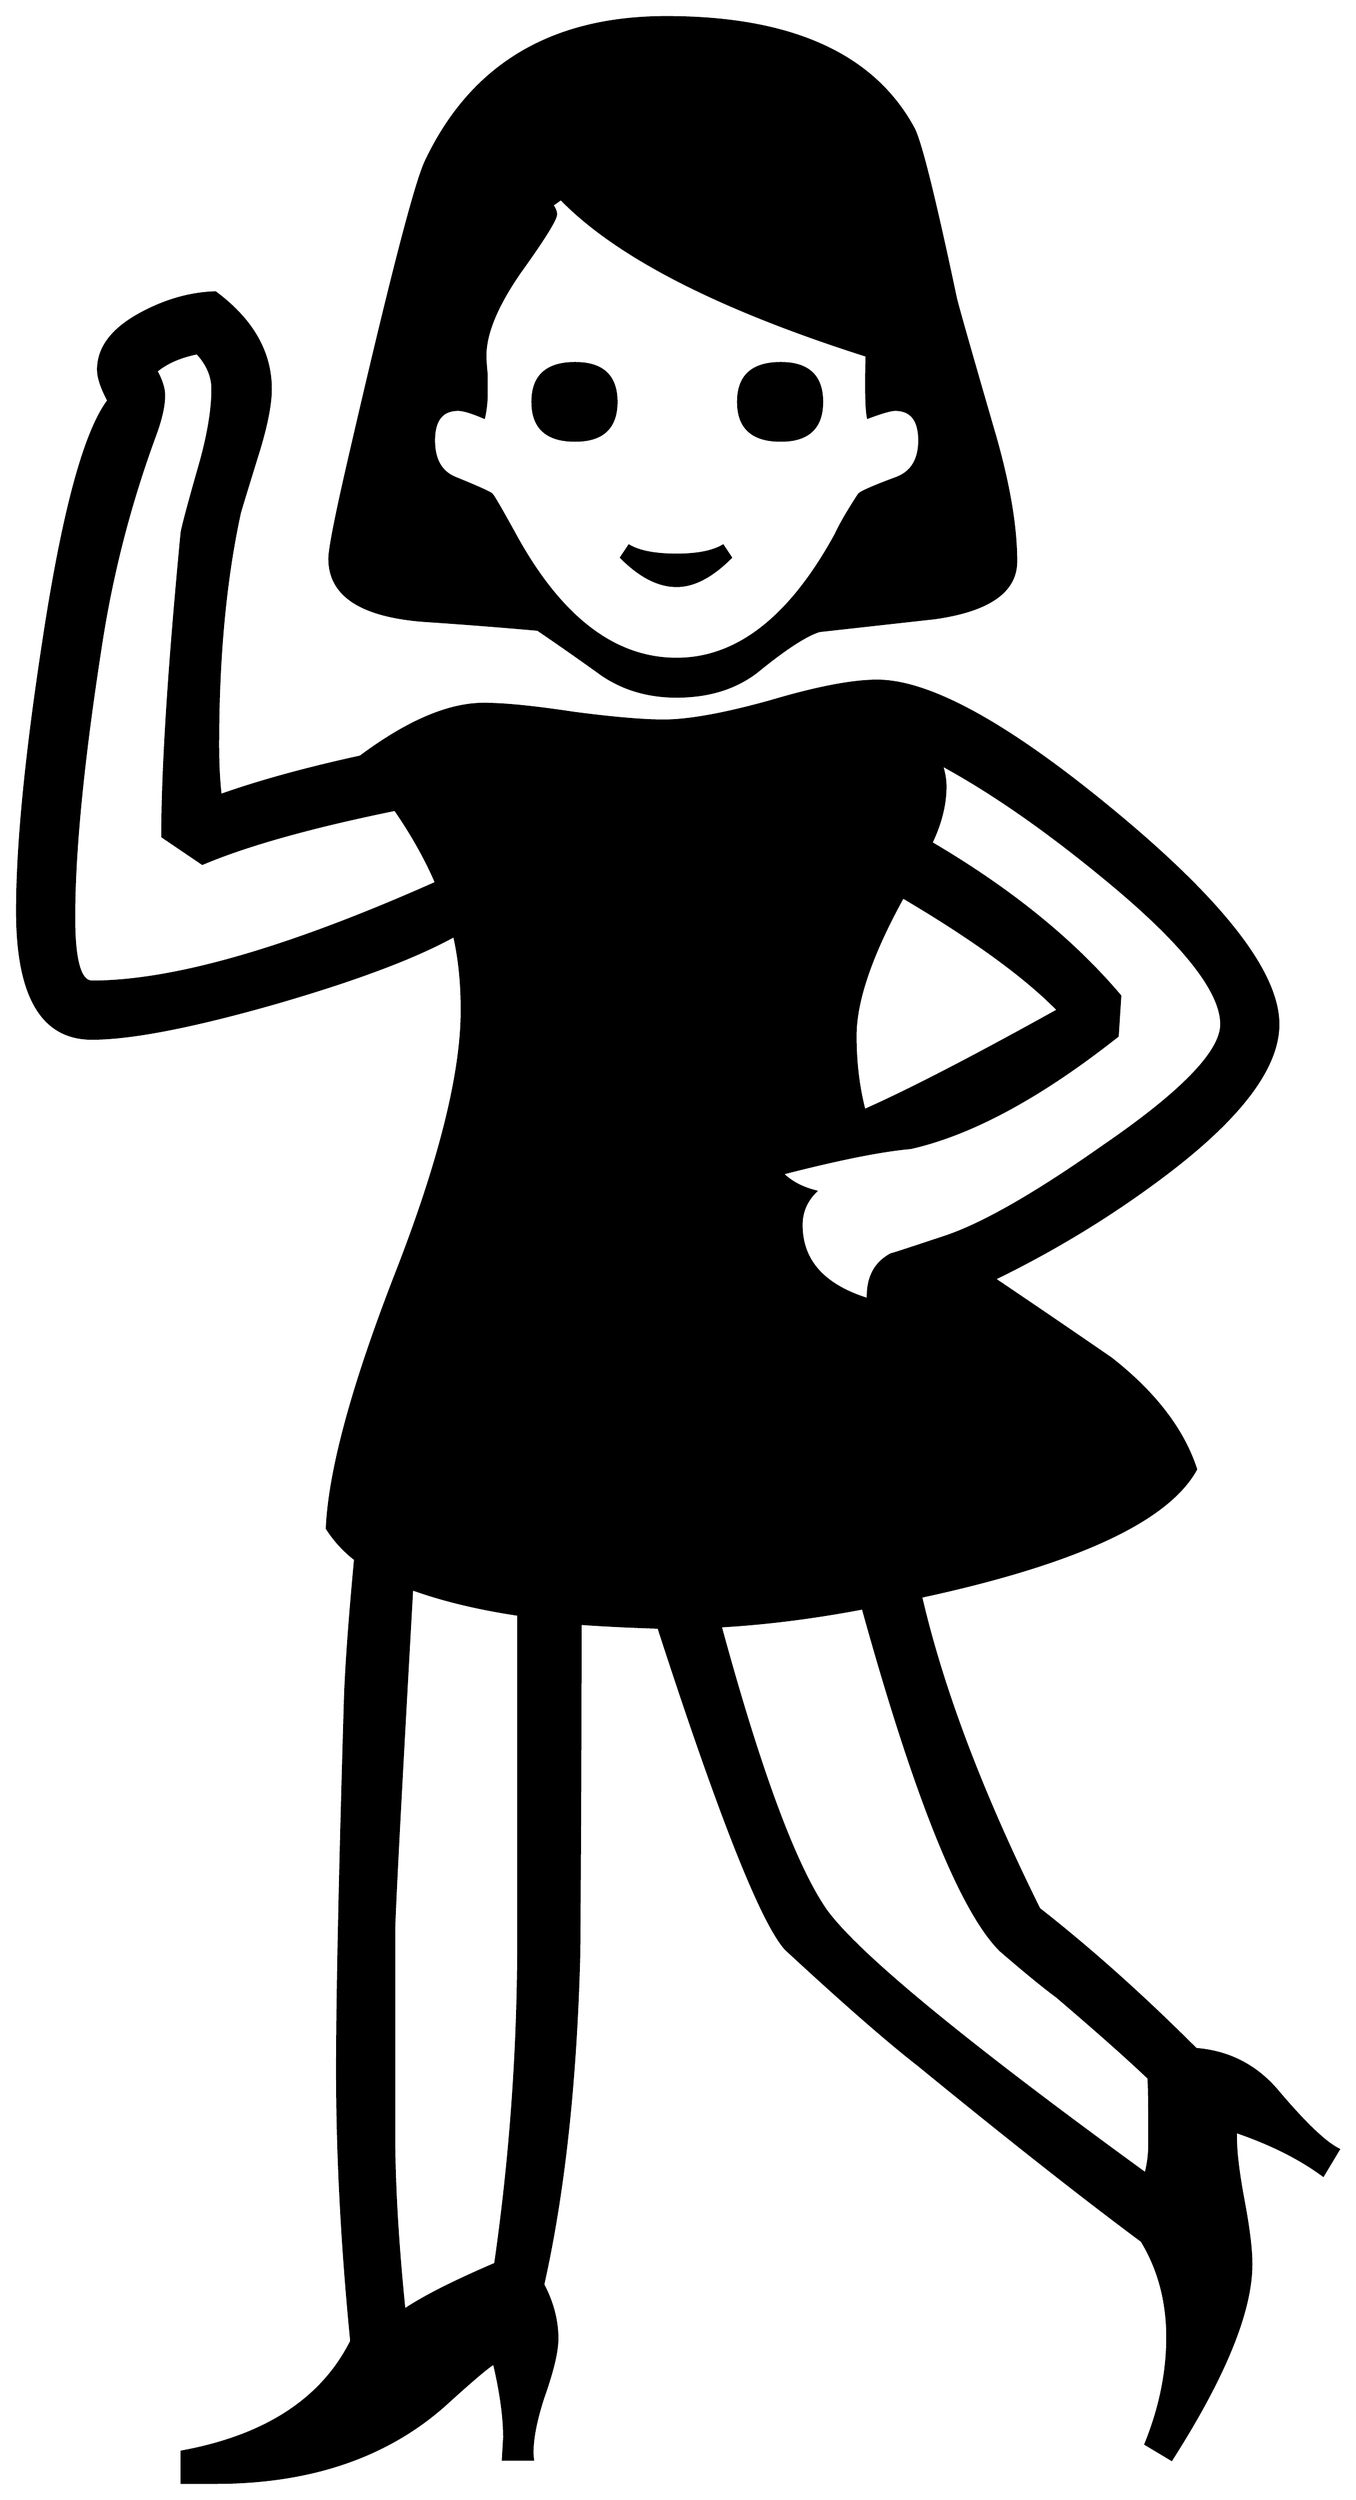 


\begin{tikzpicture}[y=0.80pt, x=0.80pt, yscale=-1.0, xscale=1.0, inner sep=0pt, outer sep=0pt]
\begin{scope}[shift={(100.0,1673.0)},nonzero rule]
  \path[draw=.,fill=.,line width=1.600pt] (889.0,-1085.0) ..
    controls (889.0,-1061.667) and (868.0,-1047.0) ..
    (826.0,-1041.0) .. controls (796.0,-1037.667) and
    (766.0,-1034.333) .. (736.0,-1031.0) .. controls
    (725.333,-1027.667) and (709.0,-1017.0) .. (687.0,-999.0) ..
    controls (670.333,-986.333) and (649.667,-980.0) .. (625.0,-980.0)
    .. controls (603.0,-980.0) and (583.667,-985.667) ..
    (567.0,-997.0) .. controls (550.333,-1009.0) and
    (533.667,-1020.667) .. (517.0,-1032.0) .. controls
    (487.0,-1034.667) and (457.0,-1037.0) .. (427.0,-1039.0) ..
    controls (379.0,-1043.0) and (355.0,-1059.0) ..
    (355.0,-1087.0) .. controls (355.0,-1095.0) and
    (360.667,-1123.333) .. (372.0,-1172.0) .. controls
    (402.667,-1304.667) and (422.0,-1379.333) .. (430.0,-1396.0) ..
    controls (465.333,-1470.667) and (527.667,-1508.0) ..
    (617.0,-1508.0) .. controls (713.667,-1508.0) and
    (777.667,-1479.333) .. (809.0,-1422.0) .. controls
    (814.333,-1412.667) and (825.333,-1368.667) .. (842.0,-1290.0) ..
    controls (843.333,-1284.0) and (853.0,-1250.0) ..
    (871.0,-1188.0) .. controls (883.0,-1147.333) and
    (889.0,-1113.0) .. (889.0,-1085.0) -- cycle(1140.0,150.0) --
    (1128.0,170.0) .. controls (1110.0,156.667) and (1087.333,145.333)
    .. (1060.0,136.0) -- (1060.0,141.0) .. controls
    (1060.0,152.333) and (1062.0,168.667) .. (1066.0,190.0) ..
    controls (1070.0,211.333) and (1072.0,227.667) .. (1072.0,239.0)
    .. controls (1072.0,275.667) and (1051.333,326.333) ..
    (1010.0,391.0) -- (990.0,379.0) .. controls (1001.333,351.0)
    and (1007.0,323.333) .. (1007.0,296.0) .. controls
    (1007.0,268.0) and (1000.333,243.0) .. (987.0,221.0) ..
    controls (940.333,186.333) and (882.333,140.667) .. (813.0,84.0) ..
    controls (789.0,65.333) and (754.667,35.333) .. (710.0,-6.0) ..
    controls (691.333,-26.667) and (658.333,-110.0) .. (611.0,-256.0)
    .. controls (589.0,-256.667) and (568.667,-257.667) ..
    (550.0,-259.0) .. controls (550.0,-173.0) and (549.667,-87.0)
    .. (549.0,-1.0) .. controls (546.333,98.333) and (537.0,183.667)
    .. (521.0,255.0) .. controls (528.333,269.0) and (532.0,283.0)
    .. (532.0,297.0) .. controls (532.0,307.0) and (528.333,322.333)
    .. (521.0,343.0) .. controls (514.333,363.667) and (511.667,379.667)
    .. (513.0,391.0) -- (490.0,391.0) .. controls (490.667,379.667)
    and (491.0,374.0) .. (491.0,374.0) .. controls (491.0,358.0)
    and (488.333,338.667) .. (483.0,316.0) .. controls (479.0,318.0)
    and (466.0,329.0) .. (444.0,349.0) .. controls (398.667,389.0)
    and (339.333,409.0) .. (266.0,409.0) -- (240.0,409.0) --
    (240.0,385.0) .. controls (305.333,373.0) and (349.333,344.333) ..
    (372.0,299.0) .. controls (364.667,224.333) and (361.0,154.0) ..
    (361.0,88.0) .. controls (361.0,33.333) and (363.0,-61.333) ..
    (367.0,-196.0) .. controls (367.667,-221.333) and (370.333,-259.0)
    .. (375.0,-309.0) .. controls (366.333,-315.667) and
    (359.0,-323.667) .. (353.0,-333.0) .. controls (355.0,-378.333)
    and (373.333,-445.333) .. (408.0,-534.0) .. controls
    (441.333,-620.0) and (458.0,-687.333) .. (458.0,-736.0) ..
    controls (458.0,-757.333) and (456.0,-776.667) .. (452.0,-794.0)
    .. controls (422.0,-777.333) and (376.0,-760.0) ..
    (314.0,-742.0) .. controls (248.667,-723.333) and (200.667,-714.0)
    .. (170.0,-714.0) .. controls (131.333,-714.0) and
    (112.0,-747.0) .. (112.0,-813.0) .. controls (112.0,-863.667)
    and (118.667,-932.667) .. (132.0,-1020.0) .. controls
    (147.333,-1122.0) and (164.333,-1185.333) .. (183.0,-1210.0) ..
    controls (177.667,-1220.0) and (175.0,-1228.0) ..
    (175.0,-1234.0) .. controls (175.0,-1251.333) and
    (186.333,-1266.0) .. (209.0,-1278.0) .. controls
    (227.667,-1288.0) and (246.667,-1293.333) .. (266.0,-1294.0) ..
    controls (294.667,-1272.667) and (309.0,-1247.667) ..
    (309.0,-1219.0) .. controls (309.0,-1207.667) and
    (306.0,-1192.0) .. (300.0,-1172.0) .. controls
    (291.333,-1144.0) and (286.333,-1127.667) .. (285.0,-1123.0) ..
    controls (273.667,-1071.0) and (268.0,-1010.667) ..
    (268.0,-942.0) .. controls (268.0,-927.333) and (268.667,-914.333)
    .. (270.0,-903.0) .. controls (300.0,-913.667) and
    (336.333,-923.667) .. (379.0,-933.0) .. controls (415.667,-960.333)
    and (447.667,-974.0) .. (475.0,-974.0) .. controls
    (491.0,-974.0) and (514.333,-971.667) .. (545.0,-967.0) ..
    controls (575.667,-963.0) and (599.0,-961.0) .. (615.0,-961.0)
    .. controls (634.333,-961.0) and (662.0,-966.0) ..
    (698.0,-976.0) .. controls (734.0,-986.667) and (761.667,-992.0)
    .. (781.0,-992.0) .. controls (822.333,-992.0) and
    (884.667,-957.333) .. (968.0,-888.0) .. controls (1051.333,-818.667)
    and (1093.0,-764.333) .. (1093.0,-725.0) .. controls
    (1093.0,-691.667) and (1064.0,-653.0) .. (1006.0,-609.0) ..
    controls (964.667,-577.667) and (920.0,-550.333) .. (872.0,-527.0)
    .. controls (902.667,-506.333) and (933.0,-485.667) ..
    (963.0,-465.0) .. controls (997.0,-438.333) and
    (1019.0,-409.667) .. (1029.0,-379.0) .. controls
    (1007.0,-339.0) and (935.667,-306.0) .. (815.0,-280.0) ..
    controls (831.667,-208.0) and (862.333,-127.0) .. (907.0,-37.0)
    .. controls (947.0,-5.667) and (987.667,30.667) .. (1029.0,72.0)
    .. controls (1054.333,74.0) and (1075.333,84.667) ..
    (1092.0,104.0) .. controls (1113.333,129.333) and (1129.333,144.667)
    .. (1140.0,150.0) -- cycle(814.0,-1179.0) .. controls
    (814.0,-1195.0) and (807.667,-1203.0) .. (795.0,-1203.0) ..
    controls (791.667,-1203.0) and (784.667,-1201.0) ..
    (774.0,-1197.0) .. controls (772.667,-1203.667) and
    (772.333,-1219.667) .. (773.0,-1245.0) .. controls
    (657.667,-1281.667) and (578.333,-1322.333) .. (535.0,-1367.0) --
    (528.0,-1362.0) .. controls (530.0,-1359.333) and
    (531.0,-1357.0) .. (531.0,-1355.0) .. controls
    (531.0,-1351.0) and (521.667,-1336.0) .. (503.0,-1310.0) ..
    controls (485.0,-1284.0) and (476.0,-1262.333) ..
    (476.0,-1245.0) .. controls (476.0,-1241.667) and
    (476.333,-1236.667) .. (477.0,-1230.0) .. controls
    (477.0,-1224.0) and (477.0,-1219.333) .. (477.0,-1216.0) ..
    controls (477.0,-1209.333) and (476.333,-1203.0) ..
    (475.0,-1197.0) .. controls (465.667,-1201.0) and
    (459.0,-1203.0) .. (455.0,-1203.0) .. controls
    (442.333,-1203.0) and (436.0,-1195.0) .. (436.0,-1179.0) ..
    controls (436.0,-1164.333) and (441.333,-1154.667) ..
    (452.0,-1150.0) .. controls (470.0,-1142.667) and
    (479.667,-1138.333) .. (481.0,-1137.0) .. controls
    (482.333,-1135.667) and (488.333,-1125.333) .. (499.0,-1106.0) ..
    controls (534.333,-1041.333) and (576.333,-1009.0) ..
    (625.0,-1009.0) .. controls (672.333,-1009.0) and
    (713.667,-1041.333) .. (749.0,-1106.0) .. controls
    (752.333,-1113.333) and (758.333,-1123.667) .. (767.0,-1137.0) ..
    controls (769.0,-1139.0) and (779.0,-1143.333) ..
    (797.0,-1150.0) .. controls (808.333,-1154.667) and
    (814.0,-1164.333) .. (814.0,-1179.0) -- cycle(1049.0,-725.0)
    .. controls (1049.0,-751.0) and (1019.0,-788.667) ..
    (959.0,-838.0) .. controls (913.0,-876.0) and (870.333,-905.667)
    .. (831.0,-927.0) .. controls (833.0,-921.0) and
    (834.0,-915.333) .. (834.0,-910.0) .. controls (834.0,-896.0)
    and (830.333,-881.333) .. (823.0,-866.0) .. controls
    (884.333,-830.0) and (933.333,-790.333) .. (970.0,-747.0) --
    (968.0,-716.0) .. controls (908.0,-668.667) and (854.333,-639.667)
    .. (807.0,-629.0) .. controls (784.333,-627.0) and
    (751.0,-620.333) .. (707.0,-609.0) .. controls (713.667,-602.333)
    and (722.333,-597.667) .. (733.0,-595.0) .. controls
    (725.667,-587.667) and (722.0,-579.0) .. (722.0,-569.0) ..
    controls (722.0,-541.0) and (739.333,-521.667) .. (774.0,-511.0)
    .. controls (773.333,-527.667) and (779.333,-539.333) ..
    (792.0,-546.0) .. controls (792.667,-546.0) and (806.0,-550.333)
    .. (832.0,-559.0) .. controls (861.333,-568.333) and
    (903.0,-592.0) .. (957.0,-630.0) .. controls (1018.333,-672.0)
    and (1049.0,-703.667) .. (1049.0,-725.0) --
    cycle(922.0,-736.0) .. controls (896.667,-762.0) and
    (856.333,-791.333) .. (801.0,-824.0) .. controls (776.333,-779.333)
    and (764.0,-743.333) .. (764.0,-716.0) .. controls
    (764.0,-695.333) and (766.333,-676.0) .. (771.0,-658.0) ..
    controls (805.667,-673.333) and (856.0,-699.333) .. (922.0,-736.0)
    -- cycle(438.0,-835.0) .. controls (430.0,-853.667) and
    (419.333,-872.667) .. (406.0,-892.0) .. controls (340.667,-878.667)
    and (290.667,-864.667) .. (256.0,-850.0) -- (225.0,-871.0) ..
    controls (225.0,-923.667) and (230.0,-1002.333) ..
    (240.0,-1107.0) .. controls (240.667,-1111.667) and
    (245.667,-1130.333) .. (255.0,-1163.0) .. controls
    (261.0,-1185.0) and (264.0,-1203.667) .. (264.0,-1219.0) ..
    controls (264.0,-1229.0) and (260.0,-1238.333) ..
    (252.0,-1247.0) .. controls (238.667,-1244.333) and
    (228.0,-1239.667) .. (220.0,-1233.0) .. controls
    (224.0,-1225.667) and (226.0,-1219.333) .. (226.0,-1214.0) ..
    controls (226.0,-1206.0) and (223.667,-1195.667) ..
    (219.0,-1183.0) .. controls (200.333,-1132.333) and
    (186.667,-1080.333) .. (178.0,-1027.0) .. controls
    (163.333,-934.333) and (156.0,-861.333) .. (156.0,-808.0) ..
    controls (156.0,-774.667) and (160.667,-758.0) .. (170.0,-758.0)
    .. controls (233.333,-758.0) and (322.667,-783.667) ..
    (438.0,-835.0) -- cycle(993.0,145.0) .. controls
    (993.0,108.333) and (992.667,91.333) .. (992.0,94.0) .. controls
    (976.667,79.333) and (953.0,58.333) .. (921.0,31.0) .. controls
    (911.0,23.667) and (896.333,11.667) .. (877.0,-5.0) .. controls
    (846.333,-35.667) and (810.667,-124.333) .. (770.0,-271.0) ..
    controls (731.333,-263.667) and (694.333,-259.0) .. (659.0,-257.0)
    .. controls (689.667,-144.333) and (717.0,-70.667) ..
    (741.0,-36.0) .. controls (765.667,-2.0) and (848.667,66.333) ..
    (990.0,169.0) .. controls (992.0,161.667) and (993.0,153.667) ..
    (993.0,145.0) -- cycle(502.0,-14.0) -- (502.0,-266.0) ..
    controls (470.667,-270.667) and (443.0,-277.333) .. (419.0,-286.0)
    .. controls (409.667,-120.667) and (405.0,-31.667) ..
    (405.0,-19.0) -- (405.0,137.0) .. controls (405.0,176.333) and
    (407.667,222.333) .. (413.0,275.0) .. controls (427.667,265.0) and
    (451.333,253.0) .. (484.0,239.0) .. controls (496.0,155.667) and
    (502.0,71.333) .. (502.0,-14.0) -- cycle(738.0,-1209.0) ..
    controls (738.0,-1189.0) and (727.333,-1179.0) ..
    (706.0,-1179.0) .. controls (684.0,-1179.0) and
    (673.0,-1189.0) .. (673.0,-1209.0) .. controls
    (673.0,-1229.0) and (684.0,-1239.0) .. (706.0,-1239.0) ..
    controls (727.333,-1239.0) and (738.0,-1229.0) ..
    (738.0,-1209.0) -- cycle(578.0,-1209.0) .. controls
    (578.0,-1189.0) and (567.333,-1179.0) .. (546.0,-1179.0) ..
    controls (524.0,-1179.0) and (513.0,-1189.0) ..
    (513.0,-1209.0) .. controls (513.0,-1229.0) and
    (524.0,-1239.0) .. (546.0,-1239.0) .. controls
    (567.333,-1239.0) and (578.0,-1229.0) .. (578.0,-1209.0) --
    cycle(667.0,-1088.0) .. controls (652.333,-1073.333) and
    (638.333,-1066.0) .. (625.0,-1066.0) .. controls
    (611.0,-1066.0) and (596.667,-1073.333) .. (582.0,-1088.0) --
    (588.0,-1097.0) .. controls (596.0,-1092.333) and
    (608.333,-1090.0) .. (625.0,-1090.0) .. controls
    (641.0,-1090.0) and (653.0,-1092.333) .. (661.0,-1097.0) --
    (667.0,-1088.0) -- cycle;
\end{scope}

\end{tikzpicture}

